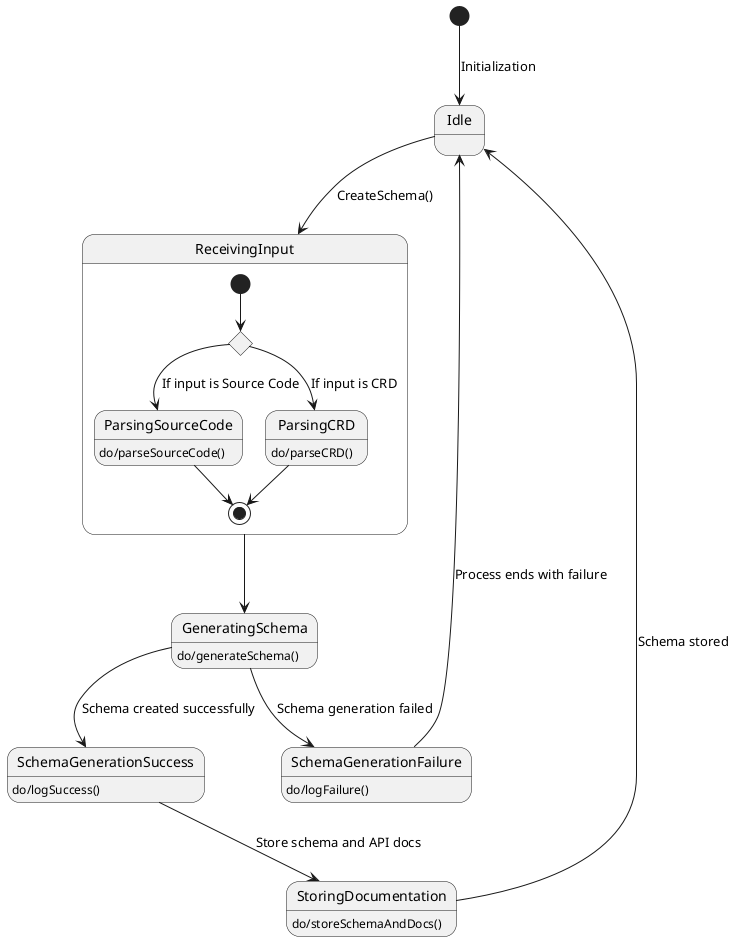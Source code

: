 @startuml
[*] --> Idle : Initialization

Idle --> ReceivingInput : CreateSchema()

GeneratingSchema --> SchemaGenerationSuccess : Schema created successfully
GeneratingSchema --> SchemaGenerationFailure : Schema generation failed

SchemaGenerationSuccess --> StoringDocumentation : Store schema and API docs
StoringDocumentation --> Idle : Schema stored

SchemaGenerationFailure --> Idle : Process ends with failure

state Idle
state ReceivingInput {
  state c <<choice>>
  [*] --> c
  state ParsingSourceCode : do/parseSourceCode()
  state ParsingCRD : do/parseCRD()
  c --> ParsingSourceCode : If input is Source Code
  c --> ParsingCRD : If input is CRD
  ParsingCRD --> [*]
  ParsingSourceCode --> [*]
}

ReceivingInput --> GeneratingSchema
state GeneratingSchema : do/generateSchema()
state SchemaGenerationSuccess : do/logSuccess()
state SchemaGenerationFailure : do/logFailure()
state StoringDocumentation : do/storeSchemaAndDocs()

@enduml
